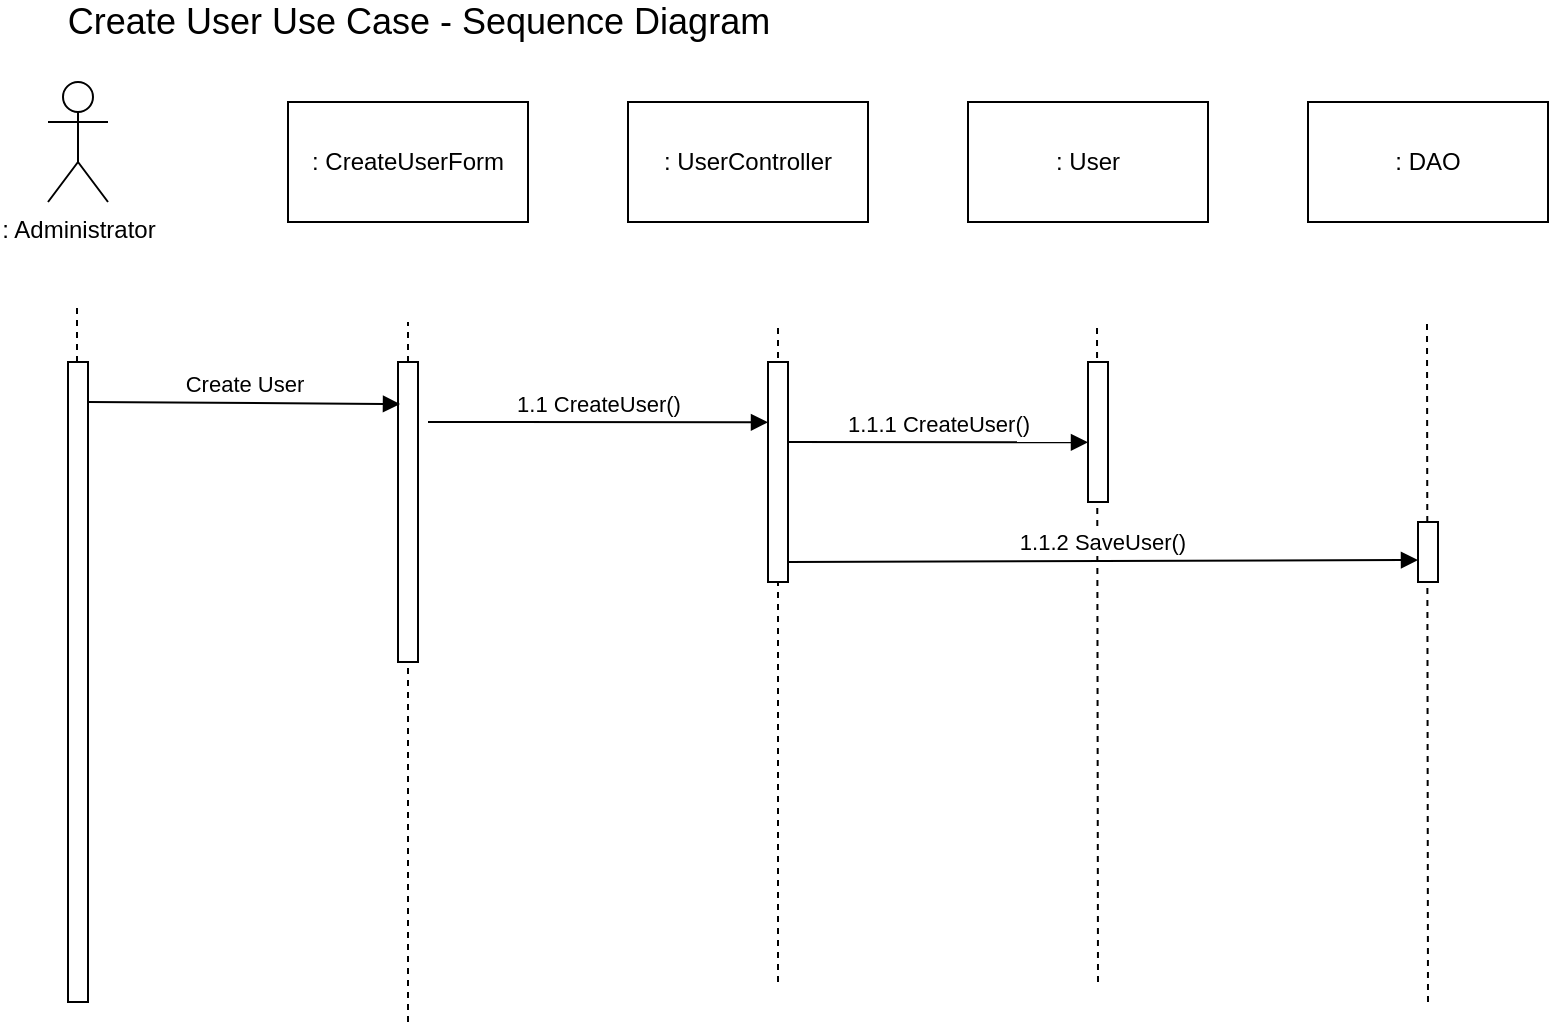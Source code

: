 <mxfile version="12.7.9" type="device" pages="3"><diagram id="ujjk-pfu2BoxCk81sBsA" name="Create User Use Case"><mxGraphModel dx="1710" dy="737" grid="1" gridSize="10" guides="1" tooltips="1" connect="1" arrows="1" fold="1" page="1" pageScale="1" pageWidth="1654" pageHeight="2336" math="0" shadow="0"><root><mxCell id="0"/><mxCell id="1" parent="0"/><mxCell id="OH6Q_XKfkSfvt0xh_jwK-32" value="" style="endArrow=none;dashed=1;html=1;" edge="1" parent="1"><mxGeometry width="50" height="50" relative="1" as="geometry"><mxPoint x="800" y="510" as="sourcePoint"/><mxPoint x="799.5" y="170" as="targetPoint"/></mxGeometry></mxCell><mxCell id="OH6Q_XKfkSfvt0xh_jwK-33" value="" style="endArrow=none;dashed=1;html=1;" edge="1" parent="1"><mxGeometry width="50" height="50" relative="1" as="geometry"><mxPoint x="635" y="500" as="sourcePoint"/><mxPoint x="634.5" y="170" as="targetPoint"/></mxGeometry></mxCell><mxCell id="OH6Q_XKfkSfvt0xh_jwK-1" value=": Administrator" style="shape=umlActor;verticalLabelPosition=bottom;labelBackgroundColor=#ffffff;verticalAlign=top;html=1;outlineConnect=0;" vertex="1" parent="1"><mxGeometry x="110" y="50" width="30" height="60" as="geometry"/></mxCell><mxCell id="OH6Q_XKfkSfvt0xh_jwK-7" value="" style="endArrow=none;dashed=1;html=1;" edge="1" parent="1" source="OH6Q_XKfkSfvt0xh_jwK-9"><mxGeometry width="50" height="50" relative="1" as="geometry"><mxPoint x="124.5" y="510" as="sourcePoint"/><mxPoint x="124.5" y="160" as="targetPoint"/></mxGeometry></mxCell><mxCell id="OH6Q_XKfkSfvt0xh_jwK-9" value="" style="html=1;points=[];perimeter=orthogonalPerimeter;" vertex="1" parent="1"><mxGeometry x="120" y="190" width="10" height="320" as="geometry"/></mxCell><mxCell id="OH6Q_XKfkSfvt0xh_jwK-10" value="" style="endArrow=none;dashed=1;html=1;" edge="1" parent="1" target="OH6Q_XKfkSfvt0xh_jwK-9"><mxGeometry width="50" height="50" relative="1" as="geometry"><mxPoint x="124.5" y="510" as="sourcePoint"/><mxPoint x="124.5" y="160" as="targetPoint"/></mxGeometry></mxCell><mxCell id="OH6Q_XKfkSfvt0xh_jwK-12" value=": CreateUserForm" style="rounded=0;whiteSpace=wrap;html=1;" vertex="1" parent="1"><mxGeometry x="230" y="60" width="120" height="60" as="geometry"/></mxCell><mxCell id="OH6Q_XKfkSfvt0xh_jwK-13" value=": UserController" style="rounded=0;whiteSpace=wrap;html=1;" vertex="1" parent="1"><mxGeometry x="400" y="60" width="120" height="60" as="geometry"/></mxCell><mxCell id="OH6Q_XKfkSfvt0xh_jwK-14" value=": User" style="rounded=0;whiteSpace=wrap;html=1;" vertex="1" parent="1"><mxGeometry x="570" y="60" width="120" height="60" as="geometry"/></mxCell><mxCell id="OH6Q_XKfkSfvt0xh_jwK-15" value="" style="endArrow=none;dashed=1;html=1;" edge="1" parent="1" source="OH6Q_XKfkSfvt0xh_jwK-16"><mxGeometry width="50" height="50" relative="1" as="geometry"><mxPoint x="156.5" y="520" as="sourcePoint"/><mxPoint x="290" y="170" as="targetPoint"/></mxGeometry></mxCell><mxCell id="OH6Q_XKfkSfvt0xh_jwK-16" value="" style="html=1;points=[];perimeter=orthogonalPerimeter;" vertex="1" parent="1"><mxGeometry x="285" y="190" width="10" height="150" as="geometry"/></mxCell><mxCell id="OH6Q_XKfkSfvt0xh_jwK-17" value="" style="endArrow=none;dashed=1;html=1;" edge="1" parent="1" target="OH6Q_XKfkSfvt0xh_jwK-16"><mxGeometry width="50" height="50" relative="1" as="geometry"><mxPoint x="290" y="520" as="sourcePoint"/><mxPoint x="156.5" y="170" as="targetPoint"/></mxGeometry></mxCell><mxCell id="OH6Q_XKfkSfvt0xh_jwK-18" value="Create User" style="html=1;verticalAlign=bottom;endArrow=block;entryX=0.1;entryY=0.14;entryDx=0;entryDy=0;entryPerimeter=0;" edge="1" parent="1" target="OH6Q_XKfkSfvt0xh_jwK-16"><mxGeometry width="80" relative="1" as="geometry"><mxPoint x="130" y="210" as="sourcePoint"/><mxPoint x="270" y="220" as="targetPoint"/></mxGeometry></mxCell><mxCell id="OH6Q_XKfkSfvt0xh_jwK-19" value="" style="endArrow=none;dashed=1;html=1;" edge="1" parent="1"><mxGeometry width="50" height="50" relative="1" as="geometry"><mxPoint x="475" y="500" as="sourcePoint"/><mxPoint x="475" y="170" as="targetPoint"/></mxGeometry></mxCell><mxCell id="OH6Q_XKfkSfvt0xh_jwK-20" value="" style="html=1;points=[];perimeter=orthogonalPerimeter;" vertex="1" parent="1"><mxGeometry x="470" y="190" width="10" height="110" as="geometry"/></mxCell><mxCell id="OH6Q_XKfkSfvt0xh_jwK-22" value="1.1 CreateUser()" style="html=1;verticalAlign=bottom;endArrow=block;entryX=0;entryY=0.063;entryDx=0;entryDy=0;entryPerimeter=0;" edge="1" parent="1"><mxGeometry width="80" relative="1" as="geometry"><mxPoint x="300" y="220" as="sourcePoint"/><mxPoint x="470" y="220.16" as="targetPoint"/></mxGeometry></mxCell><mxCell id="OH6Q_XKfkSfvt0xh_jwK-23" value="" style="html=1;points=[];perimeter=orthogonalPerimeter;" vertex="1" parent="1"><mxGeometry x="630" y="190" width="10" height="70" as="geometry"/></mxCell><mxCell id="OH6Q_XKfkSfvt0xh_jwK-24" value="1.1.1 CreateUser()" style="html=1;verticalAlign=bottom;endArrow=block;entryX=0;entryY=0.063;entryDx=0;entryDy=0;entryPerimeter=0;" edge="1" parent="1"><mxGeometry width="80" relative="1" as="geometry"><mxPoint x="480" y="230" as="sourcePoint"/><mxPoint x="630" y="230.16" as="targetPoint"/></mxGeometry></mxCell><mxCell id="OH6Q_XKfkSfvt0xh_jwK-27" value=": DAO" style="rounded=0;whiteSpace=wrap;html=1;" vertex="1" parent="1"><mxGeometry x="740" y="60" width="120" height="60" as="geometry"/></mxCell><mxCell id="OH6Q_XKfkSfvt0xh_jwK-30" value="" style="html=1;points=[];perimeter=orthogonalPerimeter;" vertex="1" parent="1"><mxGeometry x="795" y="270" width="10" height="30" as="geometry"/></mxCell><mxCell id="OH6Q_XKfkSfvt0xh_jwK-31" value="1.1.2 SaveUser()" style="html=1;verticalAlign=bottom;endArrow=block;entryX=0;entryY=0.633;entryDx=0;entryDy=0;entryPerimeter=0;" edge="1" parent="1" target="OH6Q_XKfkSfvt0xh_jwK-30"><mxGeometry width="80" relative="1" as="geometry"><mxPoint x="480" y="290" as="sourcePoint"/><mxPoint x="790" y="290" as="targetPoint"/></mxGeometry></mxCell><mxCell id="OH6Q_XKfkSfvt0xh_jwK-35" value="&lt;font style=&quot;font-size: 18px&quot;&gt;Create User Use Case - Sequence Diagram&lt;/font&gt;" style="text;html=1;align=center;verticalAlign=middle;resizable=0;points=[];autosize=1;" vertex="1" parent="1"><mxGeometry x="110" y="10" width="370" height="20" as="geometry"/></mxCell></root></mxGraphModel></diagram><diagram name="Create Course Use Case" id="tOswayj5ZBwl3ruE1ynB"><mxGraphModel dx="1207" dy="520" grid="1" gridSize="10" guides="1" tooltips="1" connect="1" arrows="1" fold="1" page="1" pageScale="1" pageWidth="1654" pageHeight="2336" math="0" shadow="0"><root><mxCell id="fCVSxFwK-dYKb0PQVj-5-0"/><mxCell id="fCVSxFwK-dYKb0PQVj-5-1" parent="fCVSxFwK-dYKb0PQVj-5-0"/><mxCell id="fCVSxFwK-dYKb0PQVj-5-2" value="" style="endArrow=none;dashed=1;html=1;" edge="1" parent="fCVSxFwK-dYKb0PQVj-5-1"><mxGeometry width="50" height="50" relative="1" as="geometry"><mxPoint x="800" y="510" as="sourcePoint"/><mxPoint x="799.5" y="170" as="targetPoint"/></mxGeometry></mxCell><mxCell id="fCVSxFwK-dYKb0PQVj-5-3" value="" style="endArrow=none;dashed=1;html=1;" edge="1" parent="fCVSxFwK-dYKb0PQVj-5-1"><mxGeometry width="50" height="50" relative="1" as="geometry"><mxPoint x="635" y="500" as="sourcePoint"/><mxPoint x="634.5" y="170" as="targetPoint"/></mxGeometry></mxCell><mxCell id="fCVSxFwK-dYKb0PQVj-5-4" value=": Administrator" style="shape=umlActor;verticalLabelPosition=bottom;labelBackgroundColor=#ffffff;verticalAlign=top;html=1;outlineConnect=0;" vertex="1" parent="fCVSxFwK-dYKb0PQVj-5-1"><mxGeometry x="110" y="50" width="30" height="60" as="geometry"/></mxCell><mxCell id="fCVSxFwK-dYKb0PQVj-5-5" value="" style="endArrow=none;dashed=1;html=1;" edge="1" parent="fCVSxFwK-dYKb0PQVj-5-1" source="fCVSxFwK-dYKb0PQVj-5-6"><mxGeometry width="50" height="50" relative="1" as="geometry"><mxPoint x="124.5" y="510" as="sourcePoint"/><mxPoint x="124.5" y="160" as="targetPoint"/></mxGeometry></mxCell><mxCell id="fCVSxFwK-dYKb0PQVj-5-6" value="" style="html=1;points=[];perimeter=orthogonalPerimeter;" vertex="1" parent="fCVSxFwK-dYKb0PQVj-5-1"><mxGeometry x="120" y="190" width="10" height="320" as="geometry"/></mxCell><mxCell id="fCVSxFwK-dYKb0PQVj-5-7" value="" style="endArrow=none;dashed=1;html=1;" edge="1" parent="fCVSxFwK-dYKb0PQVj-5-1" target="fCVSxFwK-dYKb0PQVj-5-6"><mxGeometry width="50" height="50" relative="1" as="geometry"><mxPoint x="124.5" y="510" as="sourcePoint"/><mxPoint x="124.5" y="160" as="targetPoint"/></mxGeometry></mxCell><mxCell id="fCVSxFwK-dYKb0PQVj-5-8" value=": CreateCourseForm" style="rounded=0;whiteSpace=wrap;html=1;" vertex="1" parent="fCVSxFwK-dYKb0PQVj-5-1"><mxGeometry x="230" y="60" width="120" height="60" as="geometry"/></mxCell><mxCell id="fCVSxFwK-dYKb0PQVj-5-9" value=": CourseController" style="rounded=0;whiteSpace=wrap;html=1;" vertex="1" parent="fCVSxFwK-dYKb0PQVj-5-1"><mxGeometry x="400" y="60" width="120" height="60" as="geometry"/></mxCell><mxCell id="fCVSxFwK-dYKb0PQVj-5-10" value=": Course" style="rounded=0;whiteSpace=wrap;html=1;" vertex="1" parent="fCVSxFwK-dYKb0PQVj-5-1"><mxGeometry x="570" y="60" width="120" height="60" as="geometry"/></mxCell><mxCell id="fCVSxFwK-dYKb0PQVj-5-11" value="" style="endArrow=none;dashed=1;html=1;" edge="1" parent="fCVSxFwK-dYKb0PQVj-5-1" source="fCVSxFwK-dYKb0PQVj-5-12"><mxGeometry width="50" height="50" relative="1" as="geometry"><mxPoint x="156.5" y="520" as="sourcePoint"/><mxPoint x="290" y="170" as="targetPoint"/></mxGeometry></mxCell><mxCell id="fCVSxFwK-dYKb0PQVj-5-12" value="" style="html=1;points=[];perimeter=orthogonalPerimeter;" vertex="1" parent="fCVSxFwK-dYKb0PQVj-5-1"><mxGeometry x="285" y="190" width="10" height="150" as="geometry"/></mxCell><mxCell id="fCVSxFwK-dYKb0PQVj-5-13" value="" style="endArrow=none;dashed=1;html=1;" edge="1" parent="fCVSxFwK-dYKb0PQVj-5-1" target="fCVSxFwK-dYKb0PQVj-5-12"><mxGeometry width="50" height="50" relative="1" as="geometry"><mxPoint x="290" y="520" as="sourcePoint"/><mxPoint x="156.5" y="170" as="targetPoint"/></mxGeometry></mxCell><mxCell id="fCVSxFwK-dYKb0PQVj-5-14" value="Create Course" style="html=1;verticalAlign=bottom;endArrow=block;entryX=0.1;entryY=0.14;entryDx=0;entryDy=0;entryPerimeter=0;" edge="1" parent="fCVSxFwK-dYKb0PQVj-5-1" target="fCVSxFwK-dYKb0PQVj-5-12"><mxGeometry width="80" relative="1" as="geometry"><mxPoint x="130" y="210" as="sourcePoint"/><mxPoint x="270" y="220" as="targetPoint"/></mxGeometry></mxCell><mxCell id="fCVSxFwK-dYKb0PQVj-5-15" value="" style="endArrow=none;dashed=1;html=1;" edge="1" parent="fCVSxFwK-dYKb0PQVj-5-1"><mxGeometry width="50" height="50" relative="1" as="geometry"><mxPoint x="475" y="500" as="sourcePoint"/><mxPoint x="475" y="170" as="targetPoint"/></mxGeometry></mxCell><mxCell id="fCVSxFwK-dYKb0PQVj-5-16" value="" style="html=1;points=[];perimeter=orthogonalPerimeter;" vertex="1" parent="fCVSxFwK-dYKb0PQVj-5-1"><mxGeometry x="470" y="190" width="10" height="110" as="geometry"/></mxCell><mxCell id="fCVSxFwK-dYKb0PQVj-5-17" value="1.1 CreateCourse()" style="html=1;verticalAlign=bottom;endArrow=block;entryX=0;entryY=0.063;entryDx=0;entryDy=0;entryPerimeter=0;" edge="1" parent="fCVSxFwK-dYKb0PQVj-5-1"><mxGeometry width="80" relative="1" as="geometry"><mxPoint x="300" y="220" as="sourcePoint"/><mxPoint x="470" y="220.16" as="targetPoint"/></mxGeometry></mxCell><mxCell id="fCVSxFwK-dYKb0PQVj-5-18" value="" style="html=1;points=[];perimeter=orthogonalPerimeter;" vertex="1" parent="fCVSxFwK-dYKb0PQVj-5-1"><mxGeometry x="630" y="190" width="10" height="70" as="geometry"/></mxCell><mxCell id="fCVSxFwK-dYKb0PQVj-5-19" value="1.1.1 CreateCourse()" style="html=1;verticalAlign=bottom;endArrow=block;entryX=0;entryY=0.063;entryDx=0;entryDy=0;entryPerimeter=0;" edge="1" parent="fCVSxFwK-dYKb0PQVj-5-1"><mxGeometry width="80" relative="1" as="geometry"><mxPoint x="480" y="230" as="sourcePoint"/><mxPoint x="630" y="230.16" as="targetPoint"/></mxGeometry></mxCell><mxCell id="fCVSxFwK-dYKb0PQVj-5-20" value=": DAO" style="rounded=0;whiteSpace=wrap;html=1;" vertex="1" parent="fCVSxFwK-dYKb0PQVj-5-1"><mxGeometry x="740" y="60" width="120" height="60" as="geometry"/></mxCell><mxCell id="fCVSxFwK-dYKb0PQVj-5-21" value="" style="html=1;points=[];perimeter=orthogonalPerimeter;" vertex="1" parent="fCVSxFwK-dYKb0PQVj-5-1"><mxGeometry x="795" y="270" width="10" height="30" as="geometry"/></mxCell><mxCell id="fCVSxFwK-dYKb0PQVj-5-22" value="1.1.2 SaveCourse()" style="html=1;verticalAlign=bottom;endArrow=block;entryX=0;entryY=0.633;entryDx=0;entryDy=0;entryPerimeter=0;" edge="1" parent="fCVSxFwK-dYKb0PQVj-5-1" target="fCVSxFwK-dYKb0PQVj-5-21"><mxGeometry width="80" relative="1" as="geometry"><mxPoint x="480" y="290" as="sourcePoint"/><mxPoint x="790" y="290" as="targetPoint"/></mxGeometry></mxCell><mxCell id="fCVSxFwK-dYKb0PQVj-5-23" value="&lt;font style=&quot;font-size: 18px&quot;&gt;Create Course Use Case - Sequence Diagram&lt;/font&gt;" style="text;html=1;align=center;verticalAlign=middle;resizable=0;points=[];autosize=1;" vertex="1" parent="fCVSxFwK-dYKb0PQVj-5-1"><mxGeometry x="100" y="10" width="390" height="20" as="geometry"/></mxCell></root></mxGraphModel></diagram><diagram name="Create Block Use Case" id="aSV9PrcrimOPEGy-ONid"><mxGraphModel dx="1026" dy="442" grid="1" gridSize="10" guides="1" tooltips="1" connect="1" arrows="1" fold="1" page="1" pageScale="1" pageWidth="1654" pageHeight="2336" math="0" shadow="0"><root><mxCell id="0UylVon-zUnzKKZgwfYT-0"/><mxCell id="0UylVon-zUnzKKZgwfYT-1" parent="0UylVon-zUnzKKZgwfYT-0"/><mxCell id="0UylVon-zUnzKKZgwfYT-2" value="" style="endArrow=none;dashed=1;html=1;" edge="1" parent="0UylVon-zUnzKKZgwfYT-1"><mxGeometry width="50" height="50" relative="1" as="geometry"><mxPoint x="800" y="510" as="sourcePoint"/><mxPoint x="799.5" y="170" as="targetPoint"/></mxGeometry></mxCell><mxCell id="0UylVon-zUnzKKZgwfYT-3" value="" style="endArrow=none;dashed=1;html=1;" edge="1" parent="0UylVon-zUnzKKZgwfYT-1"><mxGeometry width="50" height="50" relative="1" as="geometry"><mxPoint x="635" y="500" as="sourcePoint"/><mxPoint x="634.5" y="170" as="targetPoint"/></mxGeometry></mxCell><mxCell id="0UylVon-zUnzKKZgwfYT-4" value=": Administrator" style="shape=umlActor;verticalLabelPosition=bottom;labelBackgroundColor=#ffffff;verticalAlign=top;html=1;outlineConnect=0;" vertex="1" parent="0UylVon-zUnzKKZgwfYT-1"><mxGeometry x="110" y="50" width="30" height="60" as="geometry"/></mxCell><mxCell id="0UylVon-zUnzKKZgwfYT-5" value="" style="endArrow=none;dashed=1;html=1;" edge="1" parent="0UylVon-zUnzKKZgwfYT-1" source="0UylVon-zUnzKKZgwfYT-6"><mxGeometry width="50" height="50" relative="1" as="geometry"><mxPoint x="124.5" y="510" as="sourcePoint"/><mxPoint x="124.5" y="160" as="targetPoint"/></mxGeometry></mxCell><mxCell id="0UylVon-zUnzKKZgwfYT-6" value="" style="html=1;points=[];perimeter=orthogonalPerimeter;" vertex="1" parent="0UylVon-zUnzKKZgwfYT-1"><mxGeometry x="120" y="190" width="10" height="320" as="geometry"/></mxCell><mxCell id="0UylVon-zUnzKKZgwfYT-7" value="" style="endArrow=none;dashed=1;html=1;" edge="1" parent="0UylVon-zUnzKKZgwfYT-1" target="0UylVon-zUnzKKZgwfYT-6"><mxGeometry width="50" height="50" relative="1" as="geometry"><mxPoint x="124.5" y="510" as="sourcePoint"/><mxPoint x="124.5" y="160" as="targetPoint"/></mxGeometry></mxCell><mxCell id="0UylVon-zUnzKKZgwfYT-8" value=": CreateBlockForm" style="rounded=0;whiteSpace=wrap;html=1;" vertex="1" parent="0UylVon-zUnzKKZgwfYT-1"><mxGeometry x="230" y="60" width="120" height="60" as="geometry"/></mxCell><mxCell id="0UylVon-zUnzKKZgwfYT-9" value=": BlockController" style="rounded=0;whiteSpace=wrap;html=1;" vertex="1" parent="0UylVon-zUnzKKZgwfYT-1"><mxGeometry x="400" y="60" width="120" height="60" as="geometry"/></mxCell><mxCell id="0UylVon-zUnzKKZgwfYT-10" value=": Block" style="rounded=0;whiteSpace=wrap;html=1;" vertex="1" parent="0UylVon-zUnzKKZgwfYT-1"><mxGeometry x="570" y="60" width="120" height="60" as="geometry"/></mxCell><mxCell id="0UylVon-zUnzKKZgwfYT-11" value="" style="endArrow=none;dashed=1;html=1;" edge="1" parent="0UylVon-zUnzKKZgwfYT-1" source="0UylVon-zUnzKKZgwfYT-12"><mxGeometry width="50" height="50" relative="1" as="geometry"><mxPoint x="156.5" y="520" as="sourcePoint"/><mxPoint x="290" y="170" as="targetPoint"/></mxGeometry></mxCell><mxCell id="0UylVon-zUnzKKZgwfYT-12" value="" style="html=1;points=[];perimeter=orthogonalPerimeter;" vertex="1" parent="0UylVon-zUnzKKZgwfYT-1"><mxGeometry x="285" y="190" width="10" height="150" as="geometry"/></mxCell><mxCell id="0UylVon-zUnzKKZgwfYT-13" value="" style="endArrow=none;dashed=1;html=1;" edge="1" parent="0UylVon-zUnzKKZgwfYT-1" target="0UylVon-zUnzKKZgwfYT-12"><mxGeometry width="50" height="50" relative="1" as="geometry"><mxPoint x="290" y="520" as="sourcePoint"/><mxPoint x="156.5" y="170" as="targetPoint"/></mxGeometry></mxCell><mxCell id="0UylVon-zUnzKKZgwfYT-14" value="Create Block" style="html=1;verticalAlign=bottom;endArrow=block;entryX=0.1;entryY=0.14;entryDx=0;entryDy=0;entryPerimeter=0;" edge="1" parent="0UylVon-zUnzKKZgwfYT-1" target="0UylVon-zUnzKKZgwfYT-12"><mxGeometry width="80" relative="1" as="geometry"><mxPoint x="130" y="210" as="sourcePoint"/><mxPoint x="270" y="220" as="targetPoint"/></mxGeometry></mxCell><mxCell id="0UylVon-zUnzKKZgwfYT-15" value="" style="endArrow=none;dashed=1;html=1;" edge="1" parent="0UylVon-zUnzKKZgwfYT-1"><mxGeometry width="50" height="50" relative="1" as="geometry"><mxPoint x="475" y="500" as="sourcePoint"/><mxPoint x="475" y="170" as="targetPoint"/></mxGeometry></mxCell><mxCell id="0UylVon-zUnzKKZgwfYT-16" value="" style="html=1;points=[];perimeter=orthogonalPerimeter;" vertex="1" parent="0UylVon-zUnzKKZgwfYT-1"><mxGeometry x="470" y="190" width="10" height="110" as="geometry"/></mxCell><mxCell id="0UylVon-zUnzKKZgwfYT-17" value="1.1 CreateBlock()" style="html=1;verticalAlign=bottom;endArrow=block;entryX=0;entryY=0.063;entryDx=0;entryDy=0;entryPerimeter=0;" edge="1" parent="0UylVon-zUnzKKZgwfYT-1"><mxGeometry width="80" relative="1" as="geometry"><mxPoint x="300" y="220" as="sourcePoint"/><mxPoint x="470" y="220.16" as="targetPoint"/></mxGeometry></mxCell><mxCell id="0UylVon-zUnzKKZgwfYT-18" value="" style="html=1;points=[];perimeter=orthogonalPerimeter;" vertex="1" parent="0UylVon-zUnzKKZgwfYT-1"><mxGeometry x="630" y="190" width="10" height="70" as="geometry"/></mxCell><mxCell id="0UylVon-zUnzKKZgwfYT-19" value="1.1.1 CreateBlock()" style="html=1;verticalAlign=bottom;endArrow=block;entryX=0;entryY=0.063;entryDx=0;entryDy=0;entryPerimeter=0;" edge="1" parent="0UylVon-zUnzKKZgwfYT-1"><mxGeometry width="80" relative="1" as="geometry"><mxPoint x="480" y="230" as="sourcePoint"/><mxPoint x="630" y="230.16" as="targetPoint"/></mxGeometry></mxCell><mxCell id="0UylVon-zUnzKKZgwfYT-20" value=": DAO" style="rounded=0;whiteSpace=wrap;html=1;" vertex="1" parent="0UylVon-zUnzKKZgwfYT-1"><mxGeometry x="740" y="60" width="120" height="60" as="geometry"/></mxCell><mxCell id="0UylVon-zUnzKKZgwfYT-21" value="" style="html=1;points=[];perimeter=orthogonalPerimeter;" vertex="1" parent="0UylVon-zUnzKKZgwfYT-1"><mxGeometry x="795" y="270" width="10" height="30" as="geometry"/></mxCell><mxCell id="0UylVon-zUnzKKZgwfYT-22" value="1.1.2 SaveBlock()" style="html=1;verticalAlign=bottom;endArrow=block;entryX=0;entryY=0.633;entryDx=0;entryDy=0;entryPerimeter=0;" edge="1" parent="0UylVon-zUnzKKZgwfYT-1" target="0UylVon-zUnzKKZgwfYT-21"><mxGeometry width="80" relative="1" as="geometry"><mxPoint x="480" y="290" as="sourcePoint"/><mxPoint x="790" y="290" as="targetPoint"/></mxGeometry></mxCell><mxCell id="0UylVon-zUnzKKZgwfYT-23" value="&lt;font style=&quot;font-size: 18px&quot;&gt;Create Block Use Case - Sequence Diagram&lt;/font&gt;" style="text;html=1;align=center;verticalAlign=middle;resizable=0;points=[];autosize=1;" vertex="1" parent="0UylVon-zUnzKKZgwfYT-1"><mxGeometry x="110" y="10" width="370" height="20" as="geometry"/></mxCell></root></mxGraphModel></diagram></mxfile>